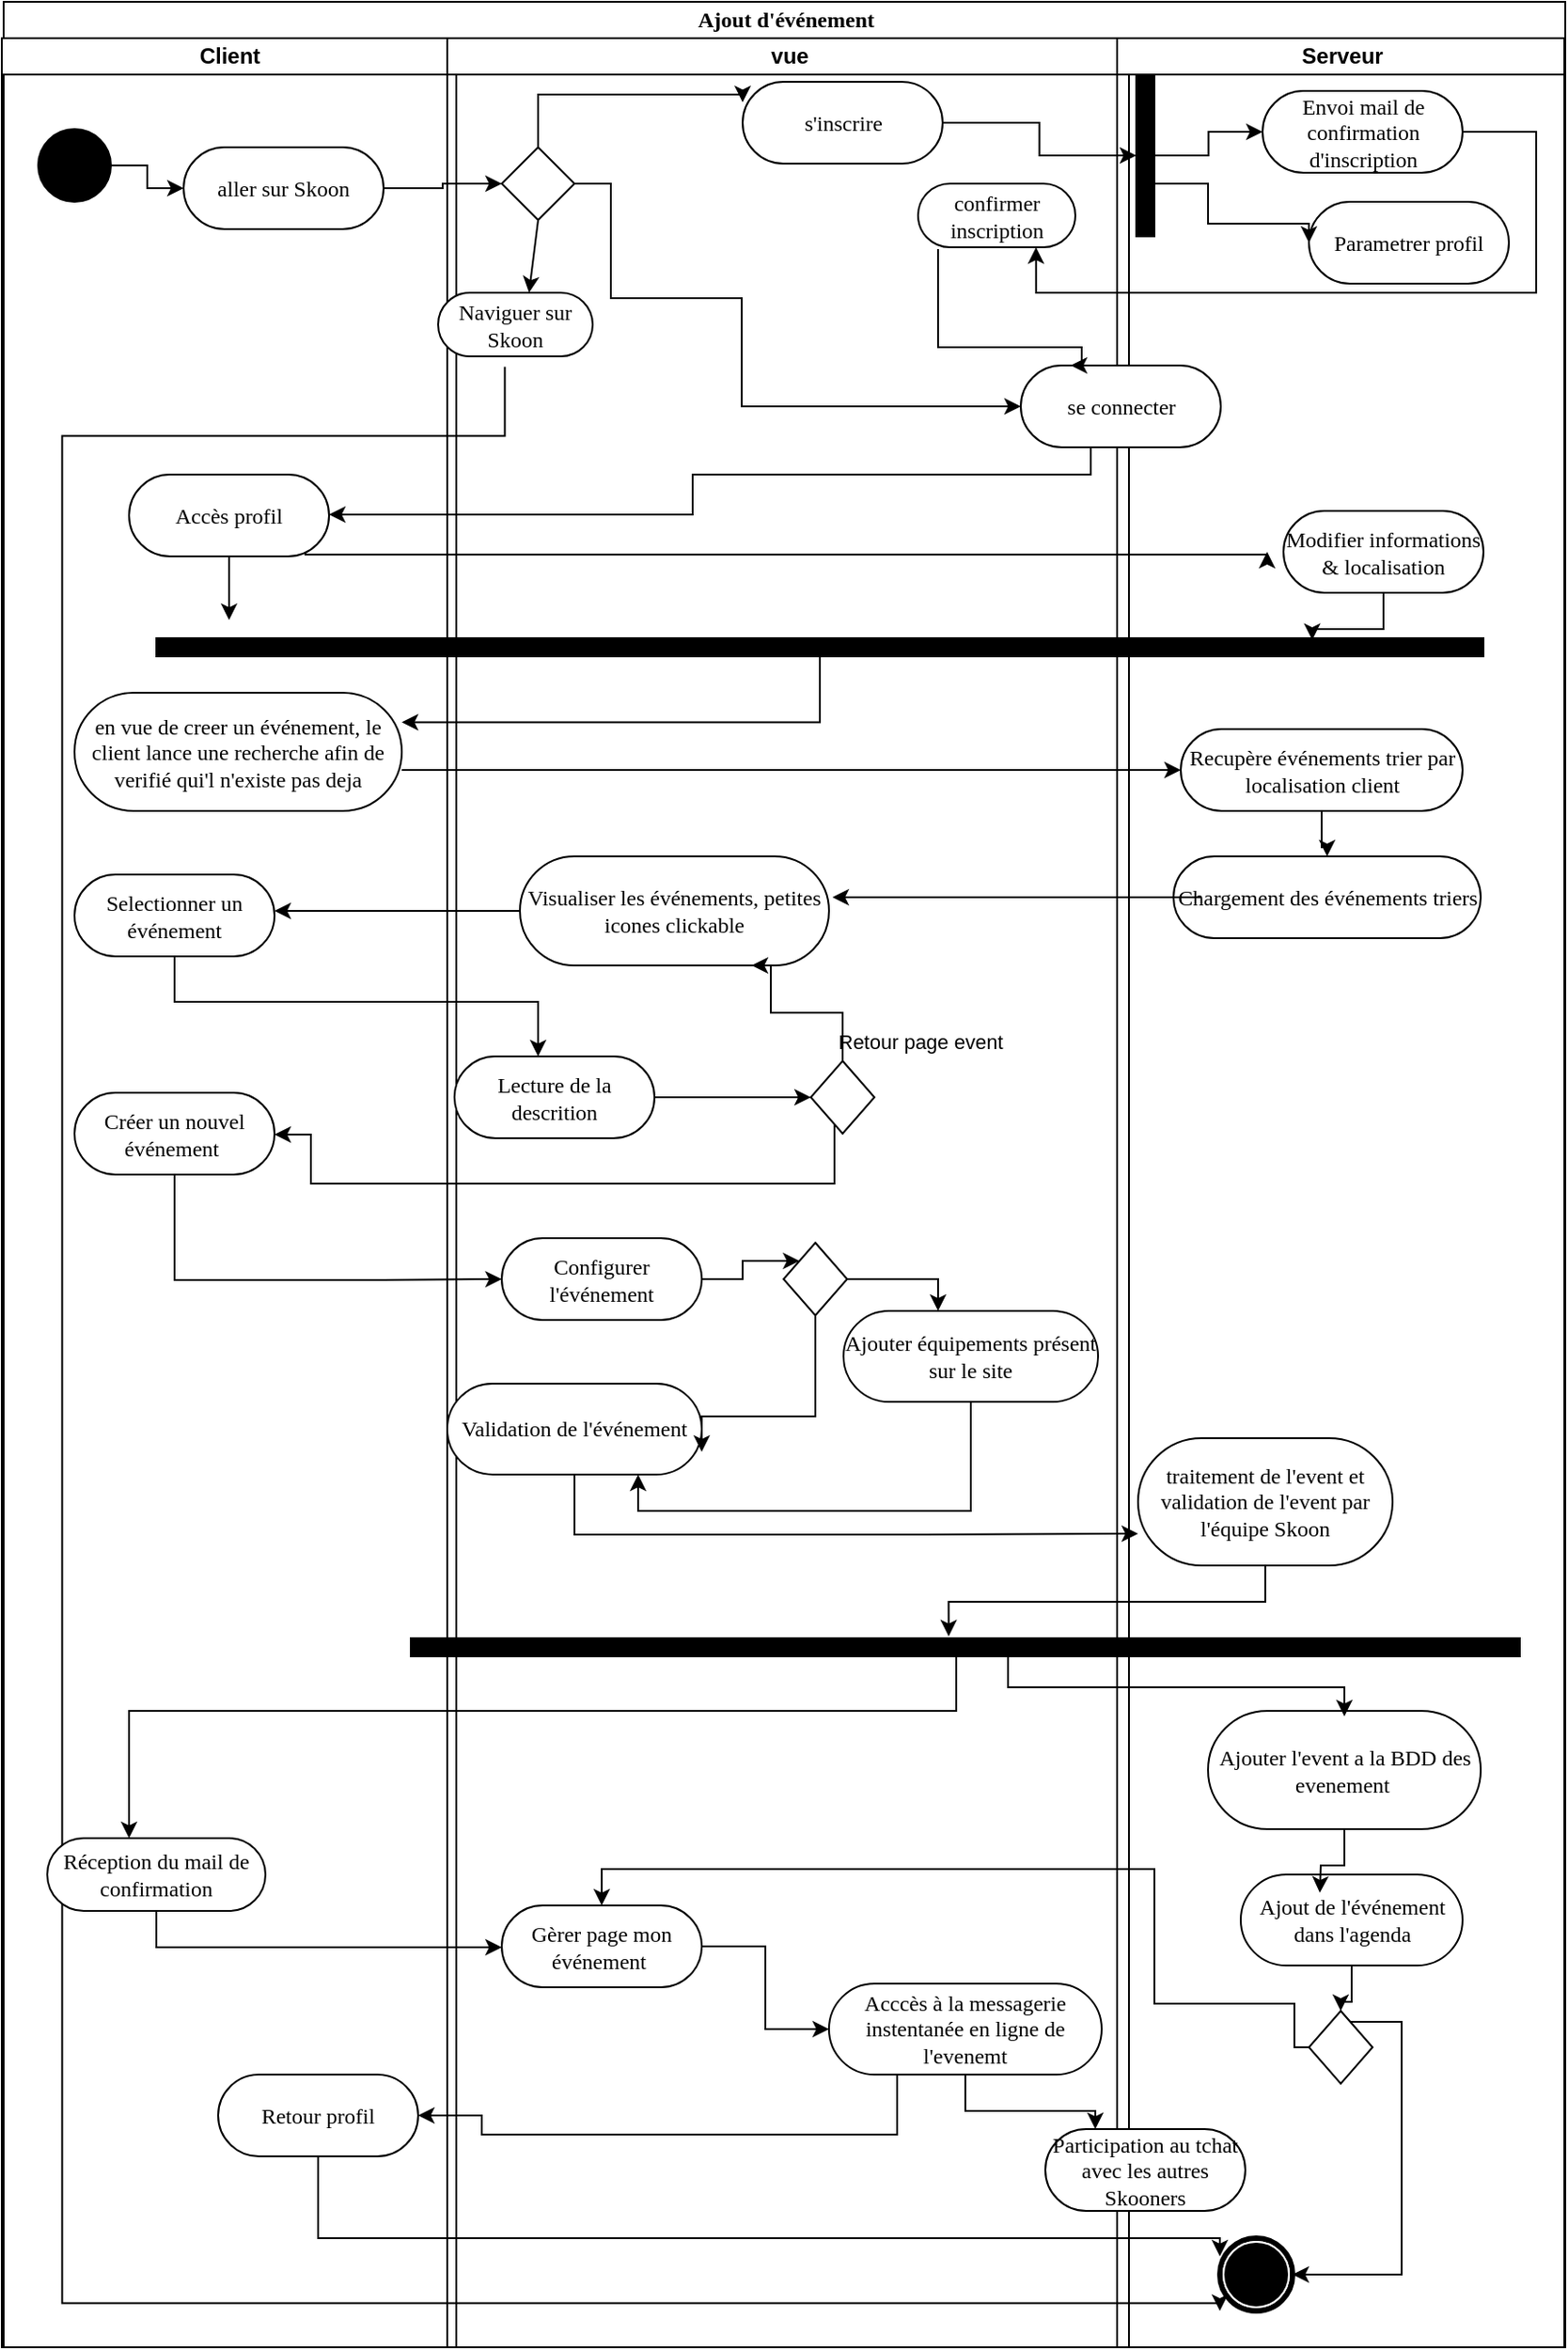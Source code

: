 <mxfile version="14.4.3" type="device"><diagram name="Page-1" id="0783ab3e-0a74-02c8-0abd-f7b4e66b4bec"><mxGraphModel dx="1320" dy="544" grid="1" gridSize="10" guides="1" tooltips="1" connect="1" arrows="1" fold="1" page="1" pageScale="1" pageWidth="850" pageHeight="1100" background="#ffffff" math="0" shadow="0"><root><mxCell id="0"/><mxCell id="1" parent="0"/><mxCell id="1c1d494c118603dd-1" value="Ajout d'événement" style="swimlane;html=1;childLayout=stackLayout;startSize=20;rounded=0;shadow=0;comic=0;labelBackgroundColor=none;strokeWidth=1;fontFamily=Verdana;fontSize=12;align=center;" parent="1" vertex="1"><mxGeometry x="31" y="30" width="859" height="1290" as="geometry"/></mxCell><mxCell id="IFQiOtLCUVsjiTBBM632-26" style="edgeStyle=orthogonalEdgeStyle;rounded=0;orthogonalLoop=1;jettySize=auto;html=1;entryX=0.145;entryY=0.855;entryDx=0;entryDy=0;entryPerimeter=0;" edge="1" parent="1c1d494c118603dd-1"><mxGeometry relative="1" as="geometry"><mxPoint x="275.7" y="200.8" as="sourcePoint"/><mxPoint x="669" y="1270" as="targetPoint"/><Array as="points"><mxPoint x="276.2" y="238.8"/><mxPoint x="32.2" y="238.8"/><mxPoint x="32.2" y="1265.8"/><mxPoint x="669.2" y="1265.8"/></Array></mxGeometry></mxCell><mxCell id="pq7tQY0vfqm4GT2s8NN9-7" value="" style="endArrow=classic;html=1;exitX=0.5;exitY=1;exitDx=0;exitDy=0;" parent="1" source="xyvAKKoq_uSC1_AhiT6A-1" edge="1"><mxGeometry width="50" height="50" relative="1" as="geometry"><mxPoint x="410" y="190" as="sourcePoint"/><mxPoint x="320" y="190" as="targetPoint"/></mxGeometry></mxCell><mxCell id="pq7tQY0vfqm4GT2s8NN9-23" value="" style="endArrow=classic;html=1;exitX=0.5;exitY=1;exitDx=0;exitDy=0;" parent="1" source="pq7tQY0vfqm4GT2s8NN9-13" edge="1"><mxGeometry width="50" height="50" relative="1" as="geometry"><mxPoint x="410" y="270" as="sourcePoint"/><mxPoint x="155" y="370" as="targetPoint"/></mxGeometry></mxCell><mxCell id="IFQiOtLCUVsjiTBBM632-59" style="edgeStyle=orthogonalEdgeStyle;rounded=0;orthogonalLoop=1;jettySize=auto;html=1;" edge="1" parent="1" source="IFQiOtLCUVsjiTBBM632-55"><mxGeometry relative="1" as="geometry"><mxPoint x="740" y="1280" as="targetPoint"/><Array as="points"><mxPoint x="800" y="1141"/><mxPoint x="800" y="1280"/></Array></mxGeometry></mxCell><mxCell id="1c1d494c118603dd-2" value="Client" style="swimlane;html=1;startSize=20;" parent="1" vertex="1"><mxGeometry x="30" y="50" width="250" height="1270" as="geometry"/></mxCell><mxCell id="IFQiOtLCUVsjiTBBM632-24" style="edgeStyle=orthogonalEdgeStyle;rounded=0;orthogonalLoop=1;jettySize=auto;html=1;entryX=0;entryY=0.5;entryDx=0;entryDy=0;" edge="1" parent="1c1d494c118603dd-2" source="1c1d494c118603dd-6" target="xyvAKKoq_uSC1_AhiT6A-1"><mxGeometry relative="1" as="geometry"/></mxCell><mxCell id="1c1d494c118603dd-6" value="aller sur Skoon" style="rounded=1;whiteSpace=wrap;html=1;shadow=0;comic=0;labelBackgroundColor=none;strokeWidth=1;fontFamily=Verdana;fontSize=12;align=center;arcSize=50;" parent="1c1d494c118603dd-2" vertex="1"><mxGeometry x="100" y="60" width="110" height="45" as="geometry"/></mxCell><mxCell id="60571a20871a0731-4" value="" style="ellipse;whiteSpace=wrap;html=1;rounded=0;shadow=0;comic=0;labelBackgroundColor=none;strokeWidth=1;fillColor=#000000;fontFamily=Verdana;fontSize=12;align=center;" parent="1c1d494c118603dd-2" vertex="1"><mxGeometry x="20" y="50" width="40" height="40" as="geometry"/></mxCell><mxCell id="IFQiOtLCUVsjiTBBM632-45" style="edgeStyle=orthogonalEdgeStyle;rounded=0;orthogonalLoop=1;jettySize=auto;html=1;entryX=0;entryY=0.5;entryDx=0;entryDy=0;exitX=0.918;exitY=0.933;exitDx=0;exitDy=0;exitPerimeter=0;" edge="1" parent="1c1d494c118603dd-2"><mxGeometry relative="1" as="geometry"><mxPoint x="166.98" y="281.985" as="sourcePoint"/><mxPoint x="696" y="282.5" as="targetPoint"/><Array as="points"><mxPoint x="167" y="284"/><mxPoint x="696" y="284"/></Array></mxGeometry></mxCell><mxCell id="pq7tQY0vfqm4GT2s8NN9-13" value="Accès profil" style="rounded=1;whiteSpace=wrap;html=1;shadow=0;comic=0;labelBackgroundColor=none;strokeWidth=1;fontFamily=Verdana;fontSize=12;align=center;arcSize=50;" parent="1c1d494c118603dd-2" vertex="1"><mxGeometry x="70" y="240" width="110" height="45" as="geometry"/></mxCell><mxCell id="1c1d494c118603dd-3" value="vue" style="swimlane;html=1;startSize=20;align=center;" parent="1c1d494c118603dd-2" vertex="1"><mxGeometry x="245" width="375" height="1270" as="geometry"/></mxCell><mxCell id="IFQiOtLCUVsjiTBBM632-40" style="edgeStyle=orthogonalEdgeStyle;rounded=0;orthogonalLoop=1;jettySize=auto;html=1;entryX=0;entryY=0.25;entryDx=0;entryDy=0;" edge="1" parent="1c1d494c118603dd-3" source="xyvAKKoq_uSC1_AhiT6A-1" target="IFQiOtLCUVsjiTBBM632-37"><mxGeometry relative="1" as="geometry"><Array as="points"><mxPoint x="50" y="31"/></Array></mxGeometry></mxCell><mxCell id="IFQiOtLCUVsjiTBBM632-44" style="edgeStyle=orthogonalEdgeStyle;rounded=0;orthogonalLoop=1;jettySize=auto;html=1;entryX=0;entryY=0.5;entryDx=0;entryDy=0;" edge="1" parent="1c1d494c118603dd-3" source="xyvAKKoq_uSC1_AhiT6A-1" target="pq7tQY0vfqm4GT2s8NN9-8"><mxGeometry relative="1" as="geometry"><mxPoint x="139" y="168" as="targetPoint"/><Array as="points"><mxPoint x="90" y="80"/><mxPoint x="90" y="143"/><mxPoint x="162" y="143"/></Array></mxGeometry></mxCell><mxCell id="xyvAKKoq_uSC1_AhiT6A-1" value="" style="rhombus;whiteSpace=wrap;html=1;" parent="1c1d494c118603dd-3" vertex="1"><mxGeometry x="30" y="60" width="40" height="40" as="geometry"/></mxCell><mxCell id="pq7tQY0vfqm4GT2s8NN9-11" value="Naviguer sur Skoon" style="rounded=1;whiteSpace=wrap;html=1;shadow=0;comic=0;labelBackgroundColor=none;strokeWidth=1;fontFamily=Verdana;fontSize=12;align=center;arcSize=50;" parent="1c1d494c118603dd-3" vertex="1"><mxGeometry x="-5" y="140" width="85" height="35" as="geometry"/></mxCell><mxCell id="pq7tQY0vfqm4GT2s8NN9-36" value="" style="rounded=0;whiteSpace=wrap;html=1;fillColor=#000000;" parent="1c1d494c118603dd-3" vertex="1"><mxGeometry x="-160" y="330" width="730" height="10" as="geometry"/></mxCell><mxCell id="pq7tQY0vfqm4GT2s8NN9-47" value="Visualiser les événements, petites icones clickable" style="rounded=1;whiteSpace=wrap;html=1;shadow=0;comic=0;labelBackgroundColor=none;strokeWidth=1;fontFamily=Verdana;fontSize=12;align=center;arcSize=50;" parent="1c1d494c118603dd-3" vertex="1"><mxGeometry x="40" y="450" width="170" height="60" as="geometry"/></mxCell><mxCell id="pq7tQY0vfqm4GT2s8NN9-61" style="edgeStyle=orthogonalEdgeStyle;rounded=0;orthogonalLoop=1;jettySize=auto;html=1;entryX=0.75;entryY=1;entryDx=0;entryDy=0;" parent="1c1d494c118603dd-3" source="pq7tQY0vfqm4GT2s8NN9-53" target="pq7tQY0vfqm4GT2s8NN9-47" edge="1"><mxGeometry relative="1" as="geometry"><Array as="points"><mxPoint x="218" y="536"/><mxPoint x="178" y="536"/><mxPoint x="178" y="510"/></Array></mxGeometry></mxCell><mxCell id="pq7tQY0vfqm4GT2s8NN9-53" value="" style="rhombus;whiteSpace=wrap;html=1;fillColor=#FFFFFF;" parent="1c1d494c118603dd-3" vertex="1"><mxGeometry x="200" y="562.5" width="35" height="40" as="geometry"/></mxCell><mxCell id="pq7tQY0vfqm4GT2s8NN9-58" style="edgeStyle=orthogonalEdgeStyle;rounded=0;orthogonalLoop=1;jettySize=auto;html=1;" parent="1c1d494c118603dd-3" source="pq7tQY0vfqm4GT2s8NN9-51" target="pq7tQY0vfqm4GT2s8NN9-53" edge="1"><mxGeometry relative="1" as="geometry"/></mxCell><mxCell id="pq7tQY0vfqm4GT2s8NN9-51" value="Lecture de la descrition" style="rounded=1;whiteSpace=wrap;html=1;shadow=0;comic=0;labelBackgroundColor=none;strokeWidth=1;fontFamily=Verdana;fontSize=12;align=center;arcSize=50;" parent="1c1d494c118603dd-3" vertex="1"><mxGeometry x="4" y="560" width="110" height="45" as="geometry"/></mxCell><mxCell id="pq7tQY0vfqm4GT2s8NN9-62" value="&lt;span style=&quot;font-weight: normal&quot;&gt;&lt;font style=&quot;font-size: 11px&quot;&gt;Retour page event&lt;/font&gt;&lt;/span&gt;" style="text;strokeColor=none;fillColor=none;html=1;fontSize=24;fontStyle=1;verticalAlign=middle;align=center;" parent="1c1d494c118603dd-3" vertex="1"><mxGeometry x="220" y="532.5" width="80" height="30" as="geometry"/></mxCell><mxCell id="IFQiOtLCUVsjiTBBM632-2" style="edgeStyle=orthogonalEdgeStyle;rounded=0;orthogonalLoop=1;jettySize=auto;html=1;" edge="1" parent="1c1d494c118603dd-3" source="pq7tQY0vfqm4GT2s8NN9-77" target="IFQiOtLCUVsjiTBBM632-1"><mxGeometry relative="1" as="geometry"/></mxCell><mxCell id="pq7tQY0vfqm4GT2s8NN9-77" value="Gèrer page mon événement&amp;nbsp;" style="rounded=1;whiteSpace=wrap;html=1;shadow=0;comic=0;labelBackgroundColor=none;strokeWidth=1;fontFamily=Verdana;fontSize=12;align=center;arcSize=50;" parent="1c1d494c118603dd-3" vertex="1"><mxGeometry x="30" y="1027" width="110" height="45" as="geometry"/></mxCell><mxCell id="pq7tQY0vfqm4GT2s8NN9-82" value="Configurer l'événement" style="rounded=1;whiteSpace=wrap;html=1;shadow=0;comic=0;labelBackgroundColor=none;strokeWidth=1;fontFamily=Verdana;fontSize=12;align=center;arcSize=50;" parent="1c1d494c118603dd-3" vertex="1"><mxGeometry x="30" y="660" width="110" height="45" as="geometry"/></mxCell><mxCell id="IFQiOtLCUVsjiTBBM632-78" style="edgeStyle=orthogonalEdgeStyle;rounded=0;orthogonalLoop=1;jettySize=auto;html=1;entryX=0.75;entryY=1;entryDx=0;entryDy=0;" edge="1" parent="1c1d494c118603dd-3" source="pq7tQY0vfqm4GT2s8NN9-85" target="pq7tQY0vfqm4GT2s8NN9-88"><mxGeometry relative="1" as="geometry"><Array as="points"><mxPoint x="288" y="810"/><mxPoint x="105" y="810"/></Array></mxGeometry></mxCell><mxCell id="pq7tQY0vfqm4GT2s8NN9-85" value="Ajouter équipements présent sur le site" style="rounded=1;whiteSpace=wrap;html=1;shadow=0;comic=0;labelBackgroundColor=none;strokeWidth=1;fontFamily=Verdana;fontSize=12;align=center;arcSize=50;" parent="1c1d494c118603dd-3" vertex="1"><mxGeometry x="218" y="700" width="140" height="50" as="geometry"/></mxCell><mxCell id="IFQiOtLCUVsjiTBBM632-14" style="edgeStyle=orthogonalEdgeStyle;rounded=0;orthogonalLoop=1;jettySize=auto;html=1;entryX=0;entryY=0.75;entryDx=0;entryDy=0;" edge="1" parent="1c1d494c118603dd-3" source="pq7tQY0vfqm4GT2s8NN9-88" target="pq7tQY0vfqm4GT2s8NN9-86"><mxGeometry relative="1" as="geometry"><Array as="points"><mxPoint x="70" y="823"/><mxPoint x="260" y="823"/></Array></mxGeometry></mxCell><mxCell id="pq7tQY0vfqm4GT2s8NN9-88" value="Validation de l'événement" style="rounded=1;whiteSpace=wrap;html=1;shadow=0;comic=0;labelBackgroundColor=none;strokeWidth=1;fontFamily=Verdana;fontSize=12;align=center;arcSize=50;" parent="1c1d494c118603dd-3" vertex="1"><mxGeometry y="740" width="140" height="50" as="geometry"/></mxCell><mxCell id="IFQiOtLCUVsjiTBBM632-1" value="Acccès à la messagerie instentanée en ligne de l'evenemt" style="rounded=1;whiteSpace=wrap;html=1;shadow=0;comic=0;labelBackgroundColor=none;strokeWidth=1;fontFamily=Verdana;fontSize=12;align=center;arcSize=50;" vertex="1" parent="1c1d494c118603dd-3"><mxGeometry x="210" y="1070" width="150" height="50" as="geometry"/></mxCell><mxCell id="IFQiOtLCUVsjiTBBM632-5" value="Retour profil" style="rounded=1;whiteSpace=wrap;html=1;shadow=0;comic=0;labelBackgroundColor=none;strokeWidth=1;fontFamily=Verdana;fontSize=12;align=center;arcSize=50;" vertex="1" parent="1c1d494c118603dd-3"><mxGeometry x="-126" y="1120" width="110" height="45" as="geometry"/></mxCell><mxCell id="IFQiOtLCUVsjiTBBM632-8" value="" style="rounded=0;whiteSpace=wrap;html=1;fillColor=#000000;" vertex="1" parent="1c1d494c118603dd-3"><mxGeometry x="-20" y="880" width="610" height="10" as="geometry"/></mxCell><mxCell id="pq7tQY0vfqm4GT2s8NN9-86" value="traitement de l'event et validation de l'event par l'équipe Skoon" style="rounded=1;whiteSpace=wrap;html=1;shadow=0;comic=0;labelBackgroundColor=none;strokeWidth=1;fontFamily=Verdana;fontSize=12;align=center;arcSize=50;" parent="1c1d494c118603dd-3" vertex="1"><mxGeometry x="380" y="770" width="140" height="70" as="geometry"/></mxCell><mxCell id="IFQiOtLCUVsjiTBBM632-12" style="edgeStyle=orthogonalEdgeStyle;rounded=0;orthogonalLoop=1;jettySize=auto;html=1;entryX=0.485;entryY=-0.1;entryDx=0;entryDy=0;entryPerimeter=0;" edge="1" parent="1c1d494c118603dd-3" source="pq7tQY0vfqm4GT2s8NN9-86" target="IFQiOtLCUVsjiTBBM632-8"><mxGeometry relative="1" as="geometry"/></mxCell><mxCell id="IFQiOtLCUVsjiTBBM632-34" style="edgeStyle=orthogonalEdgeStyle;rounded=0;orthogonalLoop=1;jettySize=auto;html=1;entryX=0.871;entryY=0.1;entryDx=0;entryDy=0;entryPerimeter=0;" edge="1" parent="1c1d494c118603dd-3" source="pq7tQY0vfqm4GT2s8NN9-16" target="pq7tQY0vfqm4GT2s8NN9-36"><mxGeometry relative="1" as="geometry"/></mxCell><mxCell id="IFQiOtLCUVsjiTBBM632-62" style="edgeStyle=orthogonalEdgeStyle;rounded=0;orthogonalLoop=1;jettySize=auto;html=1;entryX=0.5;entryY=1;entryDx=0;entryDy=0;" edge="1" parent="1c1d494c118603dd-3" source="IFQiOtLCUVsjiTBBM632-37" target="IFQiOtLCUVsjiTBBM632-60"><mxGeometry relative="1" as="geometry"/></mxCell><mxCell id="IFQiOtLCUVsjiTBBM632-37" value="s'inscrire" style="rounded=1;whiteSpace=wrap;html=1;shadow=0;comic=0;labelBackgroundColor=none;strokeWidth=1;fontFamily=Verdana;fontSize=12;align=center;arcSize=50;" vertex="1" parent="1c1d494c118603dd-3"><mxGeometry x="162.5" y="24" width="110" height="45" as="geometry"/></mxCell><mxCell id="IFQiOtLCUVsjiTBBM632-49" style="edgeStyle=orthogonalEdgeStyle;rounded=0;orthogonalLoop=1;jettySize=auto;html=1;" edge="1" parent="1c1d494c118603dd-3" source="IFQiOtLCUVsjiTBBM632-48" target="pq7tQY0vfqm4GT2s8NN9-85"><mxGeometry relative="1" as="geometry"><Array as="points"><mxPoint x="270" y="683"/></Array></mxGeometry></mxCell><mxCell id="IFQiOtLCUVsjiTBBM632-48" value="" style="rhombus;whiteSpace=wrap;html=1;fillColor=#FFFFFF;" vertex="1" parent="1c1d494c118603dd-3"><mxGeometry x="185" y="662.5" width="35" height="40" as="geometry"/></mxCell><mxCell id="IFQiOtLCUVsjiTBBM632-51" style="edgeStyle=orthogonalEdgeStyle;rounded=0;orthogonalLoop=1;jettySize=auto;html=1;entryX=1;entryY=0.75;entryDx=0;entryDy=0;" edge="1" parent="1c1d494c118603dd-3" source="IFQiOtLCUVsjiTBBM632-48" target="pq7tQY0vfqm4GT2s8NN9-88"><mxGeometry relative="1" as="geometry"><mxPoint x="202.5" y="770" as="targetPoint"/><Array as="points"><mxPoint x="203" y="758"/></Array></mxGeometry></mxCell><mxCell id="1c1d494c118603dd-4" value="Serveur" style="swimlane;html=1;startSize=20;" parent="1c1d494c118603dd-3" vertex="1"><mxGeometry x="368.5" width="246" height="1270" as="geometry"/></mxCell><mxCell id="IFQiOtLCUVsjiTBBM632-77" style="edgeStyle=orthogonalEdgeStyle;rounded=0;orthogonalLoop=1;jettySize=auto;html=1;entryX=0.5;entryY=0;entryDx=0;entryDy=0;" edge="1" parent="1c1d494c118603dd-4" source="pq7tQY0vfqm4GT2s8NN9-43" target="pq7tQY0vfqm4GT2s8NN9-45"><mxGeometry relative="1" as="geometry"/></mxCell><mxCell id="pq7tQY0vfqm4GT2s8NN9-43" value="Recupère événements trier par localisation client" style="rounded=1;whiteSpace=wrap;html=1;shadow=0;comic=0;labelBackgroundColor=none;strokeWidth=1;fontFamily=Verdana;fontSize=12;align=center;arcSize=50;" parent="1c1d494c118603dd-4" vertex="1"><mxGeometry x="35" y="380" width="155" height="45" as="geometry"/></mxCell><mxCell id="pq7tQY0vfqm4GT2s8NN9-45" value="Chargement des événements triers" style="rounded=1;whiteSpace=wrap;html=1;shadow=0;comic=0;labelBackgroundColor=none;strokeWidth=1;fontFamily=Verdana;fontSize=12;align=center;arcSize=50;" parent="1c1d494c118603dd-4" vertex="1"><mxGeometry x="31" y="450" width="169" height="45" as="geometry"/></mxCell><mxCell id="pq7tQY0vfqm4GT2s8NN9-76" value="Ajouter l'event a la BDD des evenement&amp;nbsp;&lt;br&gt;" style="rounded=1;whiteSpace=wrap;html=1;shadow=0;comic=0;labelBackgroundColor=none;strokeWidth=1;fontFamily=Verdana;fontSize=12;align=center;arcSize=50;" parent="1c1d494c118603dd-4" vertex="1"><mxGeometry x="50" y="920" width="150" height="65" as="geometry"/></mxCell><mxCell id="IFQiOtLCUVsjiTBBM632-11" style="edgeStyle=orthogonalEdgeStyle;rounded=0;orthogonalLoop=1;jettySize=auto;html=1;entryX=0.5;entryY=0;entryDx=0;entryDy=0;" edge="1" parent="1c1d494c118603dd-4"><mxGeometry relative="1" as="geometry"><mxPoint x="-60" y="882" as="sourcePoint"/><mxPoint x="125" y="923" as="targetPoint"/><Array as="points"><mxPoint x="-60" y="907"/><mxPoint x="125" y="907"/></Array></mxGeometry></mxCell><mxCell id="IFQiOtLCUVsjiTBBM632-79" style="edgeStyle=orthogonalEdgeStyle;rounded=0;orthogonalLoop=1;jettySize=auto;html=1;entryX=0.5;entryY=0;entryDx=0;entryDy=0;" edge="1" parent="1c1d494c118603dd-4" source="pq7tQY0vfqm4GT2s8NN9-69" target="IFQiOtLCUVsjiTBBM632-55"><mxGeometry relative="1" as="geometry"/></mxCell><mxCell id="pq7tQY0vfqm4GT2s8NN9-69" value="Ajout de l'événement dans l'agenda" style="rounded=1;whiteSpace=wrap;html=1;shadow=0;comic=0;labelBackgroundColor=none;strokeWidth=1;fontFamily=Verdana;fontSize=12;align=center;arcSize=50;" parent="1c1d494c118603dd-4" vertex="1"><mxGeometry x="68" y="1010" width="122" height="50" as="geometry"/></mxCell><mxCell id="IFQiOtLCUVsjiTBBM632-55" value="" style="rhombus;whiteSpace=wrap;html=1;fillColor=#FFFFFF;" vertex="1" parent="1c1d494c118603dd-4"><mxGeometry x="105.5" y="1085" width="35" height="40" as="geometry"/></mxCell><mxCell id="IFQiOtLCUVsjiTBBM632-38" value="Parametrer profil" style="rounded=1;whiteSpace=wrap;html=1;shadow=0;comic=0;labelBackgroundColor=none;strokeWidth=1;fontFamily=Verdana;fontSize=12;align=center;arcSize=50;" vertex="1" parent="1c1d494c118603dd-4"><mxGeometry x="105.5" y="90" width="110" height="45" as="geometry"/></mxCell><mxCell id="IFQiOtLCUVsjiTBBM632-63" style="edgeStyle=orthogonalEdgeStyle;rounded=0;orthogonalLoop=1;jettySize=auto;html=1;entryX=0;entryY=0.5;entryDx=0;entryDy=0;" edge="1" parent="1c1d494c118603dd-4" source="IFQiOtLCUVsjiTBBM632-60" target="IFQiOtLCUVsjiTBBM632-61"><mxGeometry relative="1" as="geometry"/></mxCell><mxCell id="IFQiOtLCUVsjiTBBM632-64" style="edgeStyle=orthogonalEdgeStyle;rounded=0;orthogonalLoop=1;jettySize=auto;html=1;entryX=0;entryY=0.5;entryDx=0;entryDy=0;" edge="1" parent="1c1d494c118603dd-4" source="IFQiOtLCUVsjiTBBM632-60" target="IFQiOtLCUVsjiTBBM632-38"><mxGeometry relative="1" as="geometry"><Array as="points"><mxPoint x="50" y="80"/><mxPoint x="50" y="102"/></Array></mxGeometry></mxCell><mxCell id="IFQiOtLCUVsjiTBBM632-60" value="" style="rounded=0;whiteSpace=wrap;html=1;fillColor=#000000;direction=south;" vertex="1" parent="1c1d494c118603dd-4"><mxGeometry x="10.5" y="20" width="10" height="89" as="geometry"/></mxCell><mxCell id="IFQiOtLCUVsjiTBBM632-61" value="Envoi mail de confirmation d'inscription" style="rounded=1;whiteSpace=wrap;html=1;shadow=0;comic=0;labelBackgroundColor=none;strokeWidth=1;fontFamily=Verdana;fontSize=12;align=center;arcSize=50;" vertex="1" parent="1c1d494c118603dd-4"><mxGeometry x="80" y="29" width="110" height="45" as="geometry"/></mxCell><mxCell id="pq7tQY0vfqm4GT2s8NN9-16" value="Modifier informations &amp;amp; localisation" style="rounded=1;whiteSpace=wrap;html=1;shadow=0;comic=0;labelBackgroundColor=none;strokeWidth=1;fontFamily=Verdana;fontSize=12;align=center;arcSize=50;" parent="1c1d494c118603dd-4" vertex="1"><mxGeometry x="91.5" y="260" width="110" height="45" as="geometry"/></mxCell><mxCell id="pq7tQY0vfqm4GT2s8NN9-8" value="se connecter" style="rounded=1;whiteSpace=wrap;html=1;shadow=0;comic=0;labelBackgroundColor=none;strokeWidth=1;fontFamily=Verdana;fontSize=12;align=center;arcSize=50;" parent="1c1d494c118603dd-4" vertex="1"><mxGeometry x="-53" y="180" width="110" height="45" as="geometry"/></mxCell><mxCell id="IFQiOtLCUVsjiTBBM632-4" value="Participation au tchat avec les autres Skooners" style="rounded=1;whiteSpace=wrap;html=1;shadow=0;comic=0;labelBackgroundColor=none;strokeWidth=1;fontFamily=Verdana;fontSize=12;align=center;arcSize=50;" vertex="1" parent="1c1d494c118603dd-4"><mxGeometry x="-39.5" y="1150" width="110" height="45" as="geometry"/></mxCell><mxCell id="pq7tQY0vfqm4GT2s8NN9-46" style="edgeStyle=orthogonalEdgeStyle;rounded=0;orthogonalLoop=1;jettySize=auto;html=1;entryX=0.923;entryY=0.375;entryDx=0;entryDy=0;entryPerimeter=0;" parent="1c1d494c118603dd-3" edge="1"><mxGeometry relative="1" as="geometry"><mxPoint x="211.91" y="472.5" as="targetPoint"/><mxPoint x="414.5" y="472.5" as="sourcePoint"/></mxGeometry></mxCell><mxCell id="IFQiOtLCUVsjiTBBM632-58" style="edgeStyle=orthogonalEdgeStyle;rounded=0;orthogonalLoop=1;jettySize=auto;html=1;entryX=0.5;entryY=0;entryDx=0;entryDy=0;exitX=0;exitY=0.5;exitDx=0;exitDy=0;" edge="1" parent="1c1d494c118603dd-3" source="IFQiOtLCUVsjiTBBM632-55" target="pq7tQY0vfqm4GT2s8NN9-77"><mxGeometry relative="1" as="geometry"><Array as="points"><mxPoint x="466" y="1081"/><mxPoint x="389" y="1081"/><mxPoint x="389" y="1007"/><mxPoint x="85" y="1007"/></Array></mxGeometry></mxCell><mxCell id="IFQiOtLCUVsjiTBBM632-76" style="edgeStyle=orthogonalEdgeStyle;rounded=0;orthogonalLoop=1;jettySize=auto;html=1;exitX=0.127;exitY=1.029;exitDx=0;exitDy=0;exitPerimeter=0;entryX=0.25;entryY=0;entryDx=0;entryDy=0;" edge="1" parent="1c1d494c118603dd-3" source="IFQiOtLCUVsjiTBBM632-67" target="pq7tQY0vfqm4GT2s8NN9-8"><mxGeometry relative="1" as="geometry"><mxPoint x="371" y="180" as="targetPoint"/><Array as="points"><mxPoint x="270" y="170"/><mxPoint x="349" y="170"/><mxPoint x="349" y="180"/></Array></mxGeometry></mxCell><mxCell id="IFQiOtLCUVsjiTBBM632-67" value="confirmer inscription" style="rounded=1;whiteSpace=wrap;html=1;shadow=0;comic=0;labelBackgroundColor=none;strokeWidth=1;fontFamily=Verdana;fontSize=12;align=center;arcSize=50;" vertex="1" parent="1c1d494c118603dd-3"><mxGeometry x="259" y="80" width="86.5" height="35" as="geometry"/></mxCell><mxCell id="IFQiOtLCUVsjiTBBM632-68" style="edgeStyle=orthogonalEdgeStyle;rounded=0;orthogonalLoop=1;jettySize=auto;html=1;entryX=0.75;entryY=1;entryDx=0;entryDy=0;" edge="1" parent="1c1d494c118603dd-3" source="IFQiOtLCUVsjiTBBM632-61" target="IFQiOtLCUVsjiTBBM632-67"><mxGeometry relative="1" as="geometry"><Array as="points"><mxPoint x="599" y="52"/><mxPoint x="599" y="140"/><mxPoint x="324" y="140"/></Array></mxGeometry></mxCell><mxCell id="pq7tQY0vfqm4GT2s8NN9-84" style="edgeStyle=orthogonalEdgeStyle;rounded=0;orthogonalLoop=1;jettySize=auto;html=1;entryX=0;entryY=0;entryDx=0;entryDy=0;" parent="1c1d494c118603dd-3" source="pq7tQY0vfqm4GT2s8NN9-82" edge="1" target="IFQiOtLCUVsjiTBBM632-48"><mxGeometry relative="1" as="geometry"><mxPoint x="184" y="672.5" as="targetPoint"/></mxGeometry></mxCell><mxCell id="IFQiOtLCUVsjiTBBM632-6" style="edgeStyle=orthogonalEdgeStyle;rounded=0;orthogonalLoop=1;jettySize=auto;html=1;entryX=1;entryY=0.5;entryDx=0;entryDy=0;exitX=0.25;exitY=1;exitDx=0;exitDy=0;" edge="1" parent="1c1d494c118603dd-3" source="IFQiOtLCUVsjiTBBM632-1" target="IFQiOtLCUVsjiTBBM632-5"><mxGeometry relative="1" as="geometry"><mxPoint x="19" y="990" as="targetPoint"/><mxPoint x="193" y="1153" as="sourcePoint"/><Array as="points"><mxPoint x="248" y="1153"/><mxPoint x="19" y="1153"/><mxPoint x="19" y="1143"/></Array></mxGeometry></mxCell><mxCell id="IFQiOtLCUVsjiTBBM632-13" style="edgeStyle=orthogonalEdgeStyle;rounded=0;orthogonalLoop=1;jettySize=auto;html=1;entryX=0.25;entryY=0;entryDx=0;entryDy=0;" edge="1" parent="1c1d494c118603dd-3" source="IFQiOtLCUVsjiTBBM632-1" target="IFQiOtLCUVsjiTBBM632-4"><mxGeometry relative="1" as="geometry"/></mxCell><mxCell id="pq7tQY0vfqm4GT2s8NN9-49" value="Selectionner un événement" style="rounded=1;whiteSpace=wrap;html=1;shadow=0;comic=0;labelBackgroundColor=none;strokeWidth=1;fontFamily=Verdana;fontSize=12;align=center;arcSize=50;" parent="1c1d494c118603dd-2" vertex="1"><mxGeometry x="40" y="460" width="110" height="45" as="geometry"/></mxCell><mxCell id="pq7tQY0vfqm4GT2s8NN9-50" style="edgeStyle=orthogonalEdgeStyle;rounded=0;orthogonalLoop=1;jettySize=auto;html=1;" parent="1c1d494c118603dd-2" source="pq7tQY0vfqm4GT2s8NN9-49" target="pq7tQY0vfqm4GT2s8NN9-51" edge="1"><mxGeometry relative="1" as="geometry"><mxPoint x="110" y="580" as="targetPoint"/><Array as="points"><mxPoint x="95" y="530"/><mxPoint x="295" y="530"/></Array></mxGeometry></mxCell><mxCell id="IFQiOtLCUVsjiTBBM632-54" style="edgeStyle=orthogonalEdgeStyle;rounded=0;orthogonalLoop=1;jettySize=auto;html=1;" edge="1" parent="1c1d494c118603dd-2" source="pq7tQY0vfqm4GT2s8NN9-63" target="pq7tQY0vfqm4GT2s8NN9-77"><mxGeometry relative="1" as="geometry"><Array as="points"><mxPoint x="85" y="1050"/></Array></mxGeometry></mxCell><mxCell id="pq7tQY0vfqm4GT2s8NN9-63" value="Réception du mail de confirmation" style="rounded=1;whiteSpace=wrap;html=1;shadow=0;comic=0;labelBackgroundColor=none;strokeWidth=1;fontFamily=Verdana;fontSize=12;align=center;arcSize=50;" parent="1c1d494c118603dd-2" vertex="1"><mxGeometry x="25" y="990" width="120" height="40" as="geometry"/></mxCell><mxCell id="IFQiOtLCUVsjiTBBM632-47" style="edgeStyle=orthogonalEdgeStyle;rounded=0;orthogonalLoop=1;jettySize=auto;html=1;entryX=0;entryY=0.5;entryDx=0;entryDy=0;" edge="1" parent="1c1d494c118603dd-2" source="pq7tQY0vfqm4GT2s8NN9-74" target="pq7tQY0vfqm4GT2s8NN9-82"><mxGeometry relative="1" as="geometry"><Array as="points"><mxPoint x="95" y="683"/><mxPoint x="210" y="683"/></Array></mxGeometry></mxCell><mxCell id="pq7tQY0vfqm4GT2s8NN9-74" value="Créer un nouvel événement&amp;nbsp;" style="rounded=1;whiteSpace=wrap;html=1;shadow=0;comic=0;labelBackgroundColor=none;strokeWidth=1;fontFamily=Verdana;fontSize=12;align=center;arcSize=50;" parent="1c1d494c118603dd-2" vertex="1"><mxGeometry x="40" y="580" width="110" height="45" as="geometry"/></mxCell><mxCell id="pq7tQY0vfqm4GT2s8NN9-78" style="edgeStyle=orthogonalEdgeStyle;rounded=0;orthogonalLoop=1;jettySize=auto;html=1;" parent="1c1d494c118603dd-2" source="pq7tQY0vfqm4GT2s8NN9-53" target="pq7tQY0vfqm4GT2s8NN9-74" edge="1"><mxGeometry relative="1" as="geometry"><mxPoint x="130" y="610" as="targetPoint"/><Array as="points"><mxPoint x="458" y="630"/><mxPoint x="170" y="630"/><mxPoint x="170" y="603"/></Array></mxGeometry></mxCell><mxCell id="60571a20871a0731-5" value="" style="shape=mxgraph.bpmn.shape;html=1;verticalLabelPosition=bottom;labelBackgroundColor=#ffffff;verticalAlign=top;perimeter=ellipsePerimeter;outline=end;symbol=terminate;rounded=0;shadow=0;comic=0;strokeWidth=1;fontFamily=Verdana;fontSize=12;align=center;" parent="1c1d494c118603dd-2" vertex="1"><mxGeometry x="670" y="1210" width="40" height="40" as="geometry"/></mxCell><mxCell id="IFQiOtLCUVsjiTBBM632-7" style="edgeStyle=orthogonalEdgeStyle;rounded=0;orthogonalLoop=1;jettySize=auto;html=1;entryX=0;entryY=0.25;entryDx=0;entryDy=0;entryPerimeter=0;" edge="1" parent="1c1d494c118603dd-2" source="IFQiOtLCUVsjiTBBM632-5" target="60571a20871a0731-5"><mxGeometry relative="1" as="geometry"><mxPoint x="554" y="1210" as="targetPoint"/><Array as="points"><mxPoint x="174" y="1210"/><mxPoint x="670" y="1210"/></Array></mxGeometry></mxCell><mxCell id="pq7tQY0vfqm4GT2s8NN9-91" style="edgeStyle=orthogonalEdgeStyle;rounded=0;orthogonalLoop=1;jettySize=auto;html=1;" parent="1c1d494c118603dd-2" source="pq7tQY0vfqm4GT2s8NN9-76" edge="1"><mxGeometry relative="1" as="geometry"><mxPoint x="725" y="1020" as="targetPoint"/></mxGeometry></mxCell><mxCell id="IFQiOtLCUVsjiTBBM632-10" style="edgeStyle=orthogonalEdgeStyle;rounded=0;orthogonalLoop=1;jettySize=auto;html=1;" edge="1" parent="1c1d494c118603dd-2" source="IFQiOtLCUVsjiTBBM632-8" target="pq7tQY0vfqm4GT2s8NN9-63"><mxGeometry relative="1" as="geometry"><Array as="points"><mxPoint x="525" y="920"/><mxPoint x="70" y="920"/></Array></mxGeometry></mxCell><mxCell id="pq7tQY0vfqm4GT2s8NN9-41" value="en vue de creer un événement, le client lance une recherche afin de verifié qui'l n'existe pas deja" style="rounded=1;whiteSpace=wrap;html=1;shadow=0;comic=0;labelBackgroundColor=none;strokeWidth=1;fontFamily=Verdana;fontSize=12;align=center;arcSize=50;" parent="1c1d494c118603dd-2" vertex="1"><mxGeometry x="40" y="360" width="180" height="65" as="geometry"/></mxCell><mxCell id="IFQiOtLCUVsjiTBBM632-35" style="edgeStyle=orthogonalEdgeStyle;rounded=0;orthogonalLoop=1;jettySize=auto;html=1;entryX=1;entryY=0.25;entryDx=0;entryDy=0;" edge="1" parent="1c1d494c118603dd-2" source="pq7tQY0vfqm4GT2s8NN9-36" target="pq7tQY0vfqm4GT2s8NN9-41"><mxGeometry relative="1" as="geometry"/></mxCell><mxCell id="pq7tQY0vfqm4GT2s8NN9-12" style="edgeStyle=orthogonalEdgeStyle;rounded=0;orthogonalLoop=1;jettySize=auto;html=1;" parent="1c1d494c118603dd-2" source="pq7tQY0vfqm4GT2s8NN9-8" target="pq7tQY0vfqm4GT2s8NN9-13" edge="1"><mxGeometry relative="1" as="geometry"><mxPoint x="189" y="263" as="targetPoint"/><Array as="points"><mxPoint x="599" y="240"/><mxPoint x="380" y="240"/><mxPoint x="380" y="262"/></Array><mxPoint x="719" y="210" as="sourcePoint"/></mxGeometry></mxCell><mxCell id="cm4DQTY7onaK4w5Am1zc-1" style="edgeStyle=orthogonalEdgeStyle;rounded=0;orthogonalLoop=1;jettySize=auto;html=1;entryX=0;entryY=0.5;entryDx=0;entryDy=0;" parent="1c1d494c118603dd-2" source="60571a20871a0731-4" edge="1" target="1c1d494c118603dd-6"><mxGeometry relative="1" as="geometry"><mxPoint x="100" y="70" as="targetPoint"/></mxGeometry></mxCell><mxCell id="pq7tQY0vfqm4GT2s8NN9-48" style="edgeStyle=orthogonalEdgeStyle;rounded=0;orthogonalLoop=1;jettySize=auto;html=1;entryX=1;entryY=0.444;entryDx=0;entryDy=0;entryPerimeter=0;" parent="1c1d494c118603dd-2" source="pq7tQY0vfqm4GT2s8NN9-47" edge="1" target="pq7tQY0vfqm4GT2s8NN9-49"><mxGeometry relative="1" as="geometry"><mxPoint x="160" y="480" as="targetPoint"/></mxGeometry></mxCell><mxCell id="pq7tQY0vfqm4GT2s8NN9-42" style="edgeStyle=orthogonalEdgeStyle;rounded=0;orthogonalLoop=1;jettySize=auto;html=1;entryX=0;entryY=0.5;entryDx=0;entryDy=0;" parent="1c1d494c118603dd-2" source="pq7tQY0vfqm4GT2s8NN9-41" target="pq7tQY0vfqm4GT2s8NN9-43" edge="1"><mxGeometry relative="1" as="geometry"><mxPoint x="560" y="402.5" as="targetPoint"/><Array as="points"><mxPoint x="466" y="403"/></Array></mxGeometry></mxCell></root></mxGraphModel></diagram></mxfile>